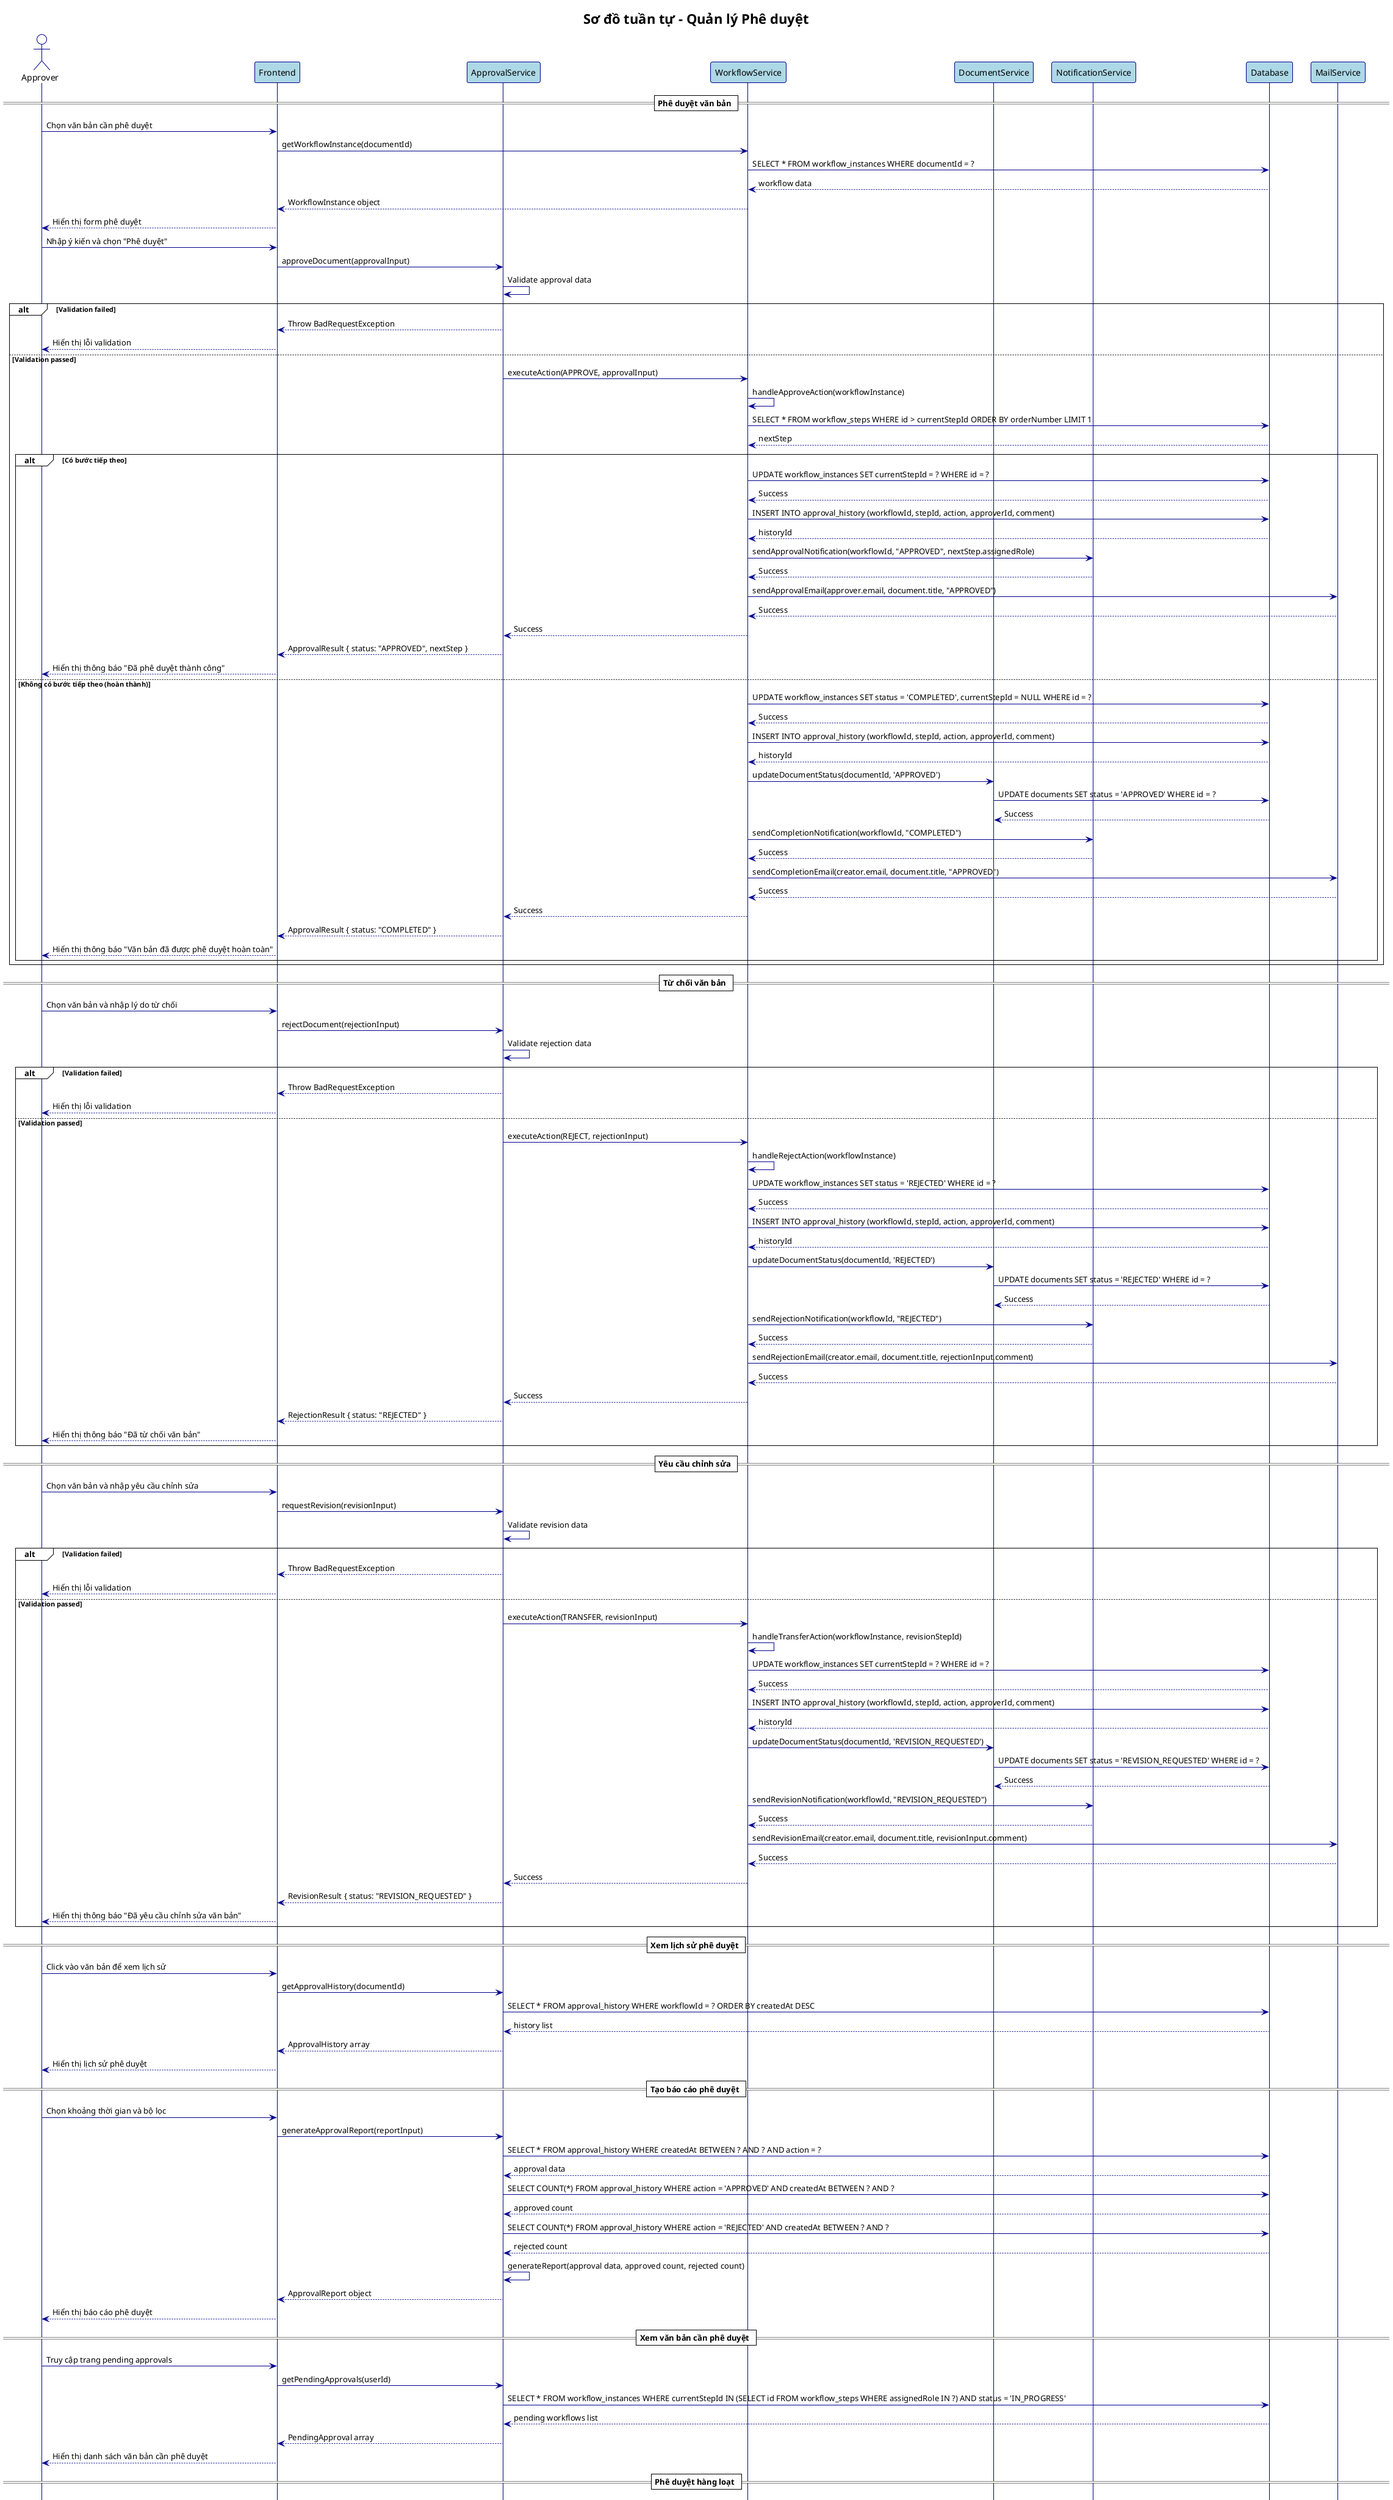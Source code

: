 @startuml Approval_Sequence_Diagram

!theme plain
skinparam sequence {
    ArrowColor DarkBlue
    ActorBorderColor DarkBlue
    LifeLineBorderColor DarkBlue
    LifeLineBackgroundColor LightBlue
    ParticipantBorderColor DarkBlue
    ParticipantBackgroundColor LightBlue
}

title Sơ đồ tuần tự - Quản lý Phê duyệt

actor "Approver" as A
participant "Frontend" as F
participant "ApprovalService" as APS
participant "WorkflowService" as WS
participant "DocumentService" as DS
participant "NotificationService" as NS
participant "Database" as DB
participant "MailService" as MS

== Phê duyệt văn bản ==

A -> F: Chọn văn bản cần phê duyệt
F -> WS: getWorkflowInstance(documentId)
WS -> DB: SELECT * FROM workflow_instances WHERE documentId = ?
DB --> WS: workflow data
WS --> F: WorkflowInstance object
F --> A: Hiển thị form phê duyệt

A -> F: Nhập ý kiến và chọn "Phê duyệt"
F -> APS: approveDocument(approvalInput)
APS -> APS: Validate approval data

alt Validation failed
    APS --> F: Throw BadRequestException
    F --> A: Hiển thị lỗi validation
else Validation passed
    APS -> WS: executeAction(APPROVE, approvalInput)
    WS -> WS: handleApproveAction(workflowInstance)
    
    WS -> DB: SELECT * FROM workflow_steps WHERE id > currentStepId ORDER BY orderNumber LIMIT 1
    DB --> WS: nextStep
    
    alt Có bước tiếp theo
        WS -> DB: UPDATE workflow_instances SET currentStepId = ? WHERE id = ?
        DB --> WS: Success
        
        WS -> DB: INSERT INTO approval_history (workflowId, stepId, action, approverId, comment)
        DB --> WS: historyId
        
        WS -> NS: sendApprovalNotification(workflowId, "APPROVED", nextStep.assignedRole)
        NS --> WS: Success
        
        WS -> MS: sendApprovalEmail(approver.email, document.title, "APPROVED")
        MS --> WS: Success
        
        WS --> APS: Success
        APS --> F: ApprovalResult { status: "APPROVED", nextStep }
        F --> A: Hiển thị thông báo "Đã phê duyệt thành công"
        
    else Không có bước tiếp theo (hoàn thành)
        WS -> DB: UPDATE workflow_instances SET status = 'COMPLETED', currentStepId = NULL WHERE id = ?
        DB --> WS: Success
        
        WS -> DB: INSERT INTO approval_history (workflowId, stepId, action, approverId, comment)
        DB --> WS: historyId
        
        WS -> DS: updateDocumentStatus(documentId, 'APPROVED')
        DS -> DB: UPDATE documents SET status = 'APPROVED' WHERE id = ?
        DB --> DS: Success
        
        WS -> NS: sendCompletionNotification(workflowId, "COMPLETED")
        NS --> WS: Success
        
        WS -> MS: sendCompletionEmail(creator.email, document.title, "APPROVED")
        MS --> WS: Success
        
        WS --> APS: Success
        APS --> F: ApprovalResult { status: "COMPLETED" }
        F --> A: Hiển thị thông báo "Văn bản đã được phê duyệt hoàn toàn"
    end
end

== Từ chối văn bản ==

A -> F: Chọn văn bản và nhập lý do từ chối
F -> APS: rejectDocument(rejectionInput)
APS -> APS: Validate rejection data

alt Validation failed
    APS --> F: Throw BadRequestException
    F --> A: Hiển thị lỗi validation
else Validation passed
    APS -> WS: executeAction(REJECT, rejectionInput)
    WS -> WS: handleRejectAction(workflowInstance)
    
    WS -> DB: UPDATE workflow_instances SET status = 'REJECTED' WHERE id = ?
    DB --> WS: Success
    
    WS -> DB: INSERT INTO approval_history (workflowId, stepId, action, approverId, comment)
    DB --> WS: historyId
    
    WS -> DS: updateDocumentStatus(documentId, 'REJECTED')
    DS -> DB: UPDATE documents SET status = 'REJECTED' WHERE id = ?
    DB --> DS: Success
    
    WS -> NS: sendRejectionNotification(workflowId, "REJECTED")
    NS --> WS: Success
    
    WS -> MS: sendRejectionEmail(creator.email, document.title, rejectionInput.comment)
    MS --> WS: Success
    
    WS --> APS: Success
    APS --> F: RejectionResult { status: "REJECTED" }
    F --> A: Hiển thị thông báo "Đã từ chối văn bản"
end

== Yêu cầu chỉnh sửa ==

A -> F: Chọn văn bản và nhập yêu cầu chỉnh sửa
F -> APS: requestRevision(revisionInput)
APS -> APS: Validate revision data

alt Validation failed
    APS --> F: Throw BadRequestException
    F --> A: Hiển thị lỗi validation
else Validation passed
    APS -> WS: executeAction(TRANSFER, revisionInput)
    WS -> WS: handleTransferAction(workflowInstance, revisionStepId)
    
    WS -> DB: UPDATE workflow_instances SET currentStepId = ? WHERE id = ?
    DB --> WS: Success
    
    WS -> DB: INSERT INTO approval_history (workflowId, stepId, action, approverId, comment)
    DB --> WS: historyId
    
    WS -> DS: updateDocumentStatus(documentId, 'REVISION_REQUESTED')
    DS -> DB: UPDATE documents SET status = 'REVISION_REQUESTED' WHERE id = ?
    DB --> DS: Success
    
    WS -> NS: sendRevisionNotification(workflowId, "REVISION_REQUESTED")
    NS --> WS: Success
    
    WS -> MS: sendRevisionEmail(creator.email, document.title, revisionInput.comment)
    MS --> WS: Success
    
    WS --> APS: Success
    APS --> F: RevisionResult { status: "REVISION_REQUESTED" }
    F --> A: Hiển thị thông báo "Đã yêu cầu chỉnh sửa văn bản"
end

== Xem lịch sử phê duyệt ==

A -> F: Click vào văn bản để xem lịch sử
F -> APS: getApprovalHistory(documentId)
APS -> DB: SELECT * FROM approval_history WHERE workflowId = ? ORDER BY createdAt DESC
DB --> APS: history list
APS --> F: ApprovalHistory array
F --> A: Hiển thị lịch sử phê duyệt

== Tạo báo cáo phê duyệt ==

A -> F: Chọn khoảng thời gian và bộ lọc
F -> APS: generateApprovalReport(reportInput)
APS -> DB: SELECT * FROM approval_history WHERE createdAt BETWEEN ? AND ? AND action = ?
DB --> APS: approval data
APS -> DB: SELECT COUNT(*) FROM approval_history WHERE action = 'APPROVED' AND createdAt BETWEEN ? AND ?
DB --> APS: approved count
APS -> DB: SELECT COUNT(*) FROM approval_history WHERE action = 'REJECTED' AND createdAt BETWEEN ? AND ?
DB --> APS: rejected count
APS -> APS: generateReport(approval data, approved count, rejected count)
APS --> F: ApprovalReport object
F --> A: Hiển thị báo cáo phê duyệt

== Xem văn bản cần phê duyệt ==

A -> F: Truy cập trang pending approvals
F -> APS: getPendingApprovals(userId)
APS -> DB: SELECT * FROM workflow_instances WHERE currentStepId IN (SELECT id FROM workflow_steps WHERE assignedRole IN ?) AND status = 'IN_PROGRESS'
DB --> APS: pending workflows list
APS --> F: PendingApproval array
F --> A: Hiển thị danh sách văn bản cần phê duyệt

== Phê duyệt hàng loạt ==

A -> F: Chọn nhiều văn bản và action
F -> APS: batchApprove(batchInput)
APS -> APS: Validate batch input

alt Validation failed
    APS --> F: Throw BadRequestException
    F --> A: Hiển thị lỗi validation
else Validation passed
    loop Cho mỗi documentId
        APS -> APS: approveDocument(documentId, batchInput.comment)
        APS -> WS: executeAction(APPROVE, approvalInput)
        WS -> WS: handleApproveAction(workflowInstance)
        WS -> DB: UPDATE workflow_instances SET currentStepId = ? WHERE id = ?
        DB --> WS: Success
        WS -> DB: INSERT INTO approval_history (...)
        DB --> WS: historyId
    end
    
    APS -> NS: sendBatchApprovalNotification(batchInput.documentIds, "BATCH_APPROVED")
    NS --> APS: Success
    
    APS --> F: BatchApprovalResult { processed: count, success: count }
    F --> A: Hiển thị thông báo "Đã phê duyệt hàng loạt thành công"
end

== Thống kê phê duyệt ==

A -> F: Truy cập trang thống kê
F -> APS: getApprovalStatistics(timeRange)
APS -> DB: SELECT action, COUNT(*) FROM approval_history WHERE createdAt BETWEEN ? AND ? GROUP BY action
DB --> APS: statistics data
APS -> DB: SELECT AVG(TIMESTAMPDIFF(HOUR, created_at, updated_at)) FROM workflow_instances WHERE status = 'COMPLETED' AND createdAt BETWEEN ? AND ?
DB --> APS: average processing time
APS --> F: ApprovalStatistics object
F --> A: Hiển thị thống kê phê duyệt

@enduml
